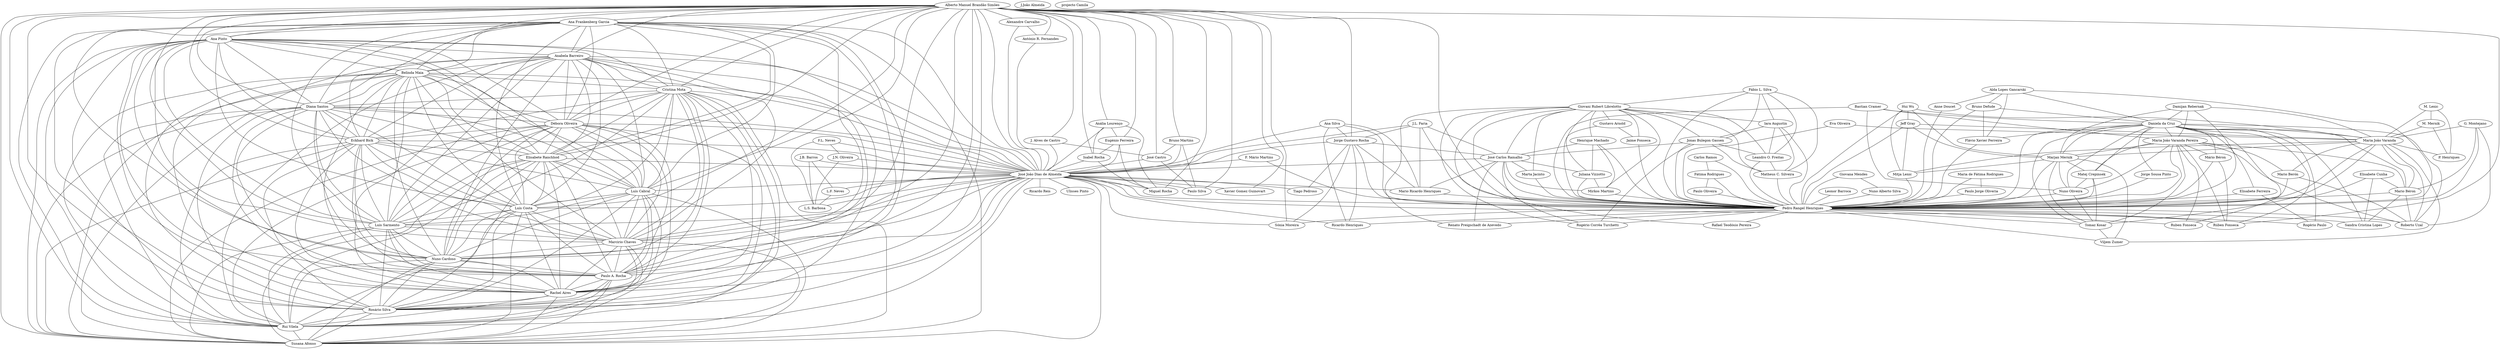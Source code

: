 digraph G{
"Alberto Manuel Brandão Simões"->{"Alexandre Carvalho","Ana Frankenberg Garcia","Ana Pinto","Anabela Barreiro","António R. Fernandes","Anália Lourenço","Belinda Maia","Bruno Martins","Cristina Mota","Diana Santos","Débora Oliveira","Eckhard Bick","Elisabete Ranchhod","Eugénio Ferreira","Isabel Rocha","J. Alves de Castro","Jorge Gustavo Rocha","José Castro","José João Dias de Almeida","Luís Cabral","Luís Costa","Luís Sarmento","Marcirio Chaves","Miguel Rocha","Nuno Cardoso","Paulo A. Rocha","Paulo Silva","Pedro Rangel Henriques","Rachel Aires","Rosário Silva","Rui Vilela","Rúben Fonseca","Susana Afonso","Sónia Moreira","Xavier Gomez Guinovart"}[arrowhead="none"]
"Alda Lopes Gancarski"->{"Anne Doucet","Bruno Defude","Daniela da Cruz","Flávio Xavier Ferreira","Pedro Rangel Henriques"}[arrowhead="none"]
"Alexandre Carvalho"->{"António R. Fernandes","José João Dias de Almeida"}[arrowhead="none"]
"Ana Frankenberg Garcia"->{"Ana Pinto","Anabela Barreiro","Belinda Maia","Cristina Mota","Diana Santos","Débora Oliveira","Eckhard Bick","Elisabete Ranchhod","José João Dias de Almeida","Luís Cabral","Luís Costa","Luís Sarmento","Marcirio Chaves","Nuno Cardoso","Paulo A. Rocha","Rachel Aires","Rosário Silva","Rui Vilela","Susana Afonso"}[arrowhead="none"]
"Ana Pinto"->{"Anabela Barreiro","Belinda Maia","Cristina Mota","Diana Santos","Débora Oliveira","Eckhard Bick","Elisabete Ranchhod","José João Dias de Almeida","Luís Cabral","Luís Costa","Luís Sarmento","Marcirio Chaves","Nuno Cardoso","Paulo A. Rocha","Rachel Aires","Rosário Silva","Rui Vilela","Susana Afonso"}[arrowhead="none"]
"Ana Silva"->{"Jorge Gustavo Rocha","José João Dias de Almeida","Mario Ricardo Henriques","Pedro Rangel Henriques","Ricardo Henriques"}[arrowhead="none"]
"Anabela Barreiro"->{"Belinda Maia","Cristina Mota","Diana Santos","Débora Oliveira","Eckhard Bick","Elisabete Ranchhod","José João Dias de Almeida","Luís Cabral","Luís Costa","Luís Sarmento","Marcirio Chaves","Nuno Cardoso","Paulo A. Rocha","Rachel Aires","Rosário Silva","Rui Vilela","Susana Afonso"}[arrowhead="none"]
"Anne Doucet"->{"Pedro Rangel Henriques"}[arrowhead="none"]
"António R. Fernandes"->{"José João Dias de Almeida"}[arrowhead="none"]
"Anália Lourenço"->{"Eugénio Ferreira","Isabel Rocha","José João Dias de Almeida","Miguel Rocha"}[arrowhead="none"]
"Bastian Cramer"->{"Daniela da Cruz","Maria João Varanda Pereira","Nuno Oliveira","Pedro Rangel Henriques"}[arrowhead="none"]
"Belinda Maia"->{"Cristina Mota","Diana Santos","Débora Oliveira","Eckhard Bick","Elisabete Ranchhod","José João Dias de Almeida","Luís Cabral","Luís Costa","Luís Sarmento","Marcirio Chaves","Nuno Cardoso","Paulo A. Rocha","Rachel Aires","Rosário Silva","Rui Vilela","Susana Afonso"}[arrowhead="none"]
"Bruno Defude"->{"Daniela da Cruz","Flávio Xavier Ferreira","Pedro Rangel Henriques"}[arrowhead="none"]
"Bruno Martins"->{"José Castro","José João Dias de Almeida","Paulo Silva"}[arrowhead="none"]
"Carlos Ramos"->{"Fátima Rodrigues","Pedro Rangel Henriques"}[arrowhead="none"]
"Cristina Mota"->{"Diana Santos","Débora Oliveira","Eckhard Bick","Elisabete Ranchhod","José João Dias de Almeida","Luís Cabral","Luís Costa","Luís Sarmento","Marcirio Chaves","Nuno Cardoso","Paulo A. Rocha","Rachel Aires","Rosário Silva","Rui Vilela","Susana Afonso"}[arrowhead="none"]
"Damijan Rebernak"->{"Daniela da Cruz","Maria João Varanda","Maria João Varanda Pereira","Marjan Mernik","Pedro Rangel Henriques"}[arrowhead="none"]
"Daniela da Cruz"->{"Elisabete Ferreira","Flávio Xavier Ferreira","Jorge Sousa Pinto","Maria João Varanda","Maria João Varanda Pereira","Mario Béron","Marjan Mernik","Matej Crepinsek","Mário Béron","Nuno Oliveira","Pedro Rangel Henriques","Roberto Uzal","Rogério Paulo","Ruben Fonseca","Rúben Fonseca","Sandra Cristina Lopes","Tomaz Kosar"}[arrowhead="none"]
"Diana Santos"->{"Débora Oliveira","Eckhard Bick","Elisabete Ranchhod","José João Dias de Almeida","Luís Cabral","Luís Costa","Luís Sarmento","Marcirio Chaves","Nuno Cardoso","Paulo A. Rocha","Rachel Aires","Rosário Silva","Rui Vilela","Susana Afonso"}[arrowhead="none"]
"Débora Oliveira"->{"Eckhard Bick","Elisabete Ranchhod","José João Dias de Almeida","Luís Cabral","Luís Costa","Luís Sarmento","Marcirio Chaves","Nuno Cardoso","Paulo A. Rocha","Rachel Aires","Rosário Silva","Rui Vilela","Susana Afonso"}[arrowhead="none"]
"Eckhard Bick"->{"Elisabete Ranchhod","José João Dias de Almeida","Luís Cabral","Luís Costa","Luís Sarmento","Marcirio Chaves","Nuno Cardoso","Paulo A. Rocha","Rachel Aires","Rosário Silva","Rui Vilela","Susana Afonso"}[arrowhead="none"]
"Elisabete Cunha"->{"Mario Béron","Pedro Rangel Henriques","Sandra Cristina Lopes"}[arrowhead="none"]
"Elisabete Ferreira"->{"Pedro Rangel Henriques","Rogério Paulo"}[arrowhead="none"]
"Elisabete Ranchhod"->{"José João Dias de Almeida","Luís Cabral","Luís Costa","Luís Sarmento","Marcirio Chaves","Nuno Cardoso","Paulo A. Rocha","Rachel Aires","Rosário Silva","Rui Vilela","Susana Afonso"}[arrowhead="none"]
"Eugénio Ferreira"->{"Isabel Rocha","José João Dias de Almeida","Miguel Rocha"}[arrowhead="none"]
"Eva Oliveira"->{"Maria João Varanda","Pedro Rangel Henriques"}[arrowhead="none"]
"F. Mário Martins"->{"José João Dias de Almeida","Pedro Rangel Henriques"}[arrowhead="none"]
"F.L. Neves"->{"J.N. Oliveira","José João Dias de Almeida","L.S. Barbosa"}[arrowhead="none"]
"Flávio Xavier Ferreira"->{"Pedro Rangel Henriques"}[arrowhead="none"]
"Fábio L. Silva"->{"Giovani Rubert Librelotto","Iara Augustin","Jonas Bulegon Gassen","Leandro O. Freitas","Matheus C. Silveira","Pedro Rangel Henriques"}[arrowhead="none"]
"Fátima Rodrigues"->{"Paulo Oliveira","Pedro Rangel Henriques"}[arrowhead="none"]
"G. Montejano"->{"Maria João Varanda","Mario Béron","Pedro Rangel Henriques","Roberto Uzal"}[arrowhead="none"]
"Giovana Mendes"->{"Nuno Alberto Silva","Pedro Rangel Henriques"}[arrowhead="none"]
"Giovani Rubert Librelotto"->{"Gustavo Arnold","Henrique Machado","Iara Augustin","Jaime Fonseca","Jonas Bulegon Gassen","José Carlos Ramalho","Juliana Vizzotto","Leandro O. Freitas","Marta Jacinto","Matheus C. Silveira","Mirkos Martins","Pedro Rangel Henriques","Rafael Teodósio Pereira","Renato Preigschadt de Azevedo","Rogério Corrêa Turchetti"}[arrowhead="none"]
"Gustavo Arnold"->{"Jaime Fonseca","Pedro Rangel Henriques"}[arrowhead="none"]
"Henrique Machado"->{"José Carlos Ramalho","Juliana Vizzotto","Mirkos Martins","Pedro Rangel Henriques"}[arrowhead="none"]
"Hui Wu"->{"Jeff Gray","Maria João Varanda","Marjan Mernik","Mitja Lenic","Pedro Rangel Henriques"}[arrowhead="none"]
"Iara Augustin"->{"Jonas Bulegon Gassen","Leandro O. Freitas","Matheus C. Silveira","Pedro Rangel Henriques"}[arrowhead="none"]
"Isabel Rocha"->{"José João Dias de Almeida","Miguel Rocha"}[arrowhead="none"]
"J. Alves de Castro"->{"José Castro","José João Dias de Almeida"}[arrowhead="none"]
"J.B. Barros"->{"José João Dias de Almeida","L.F. Neves","L.S. Barbosa"}[arrowhead="none"]
"J.João Almeida"->{}[arrowhead="none"]
"J.L. Faria"->{"Jorge Gustavo Rocha","José Carlos Ramalho","José João Dias de Almeida","Mario Ricardo Henriques","Pedro Rangel Henriques"}[arrowhead="none"]
"J.N. Oliveira"->{"José João Dias de Almeida","L.S. Barbosa"}[arrowhead="none"]
"Jaime Fonseca"->{"Pedro Rangel Henriques"}[arrowhead="none"]
"Jeff Gray"->{"Maria João Varanda","Marjan Mernik","Mitja Lenic","Pedro Rangel Henriques"}[arrowhead="none"]
"Jonas Bulegon Gassen"->{"José Carlos Ramalho","Leandro O. Freitas","Matheus C. Silveira","Pedro Rangel Henriques","Rogério Corrêa Turchetti"}[arrowhead="none"]
"Jorge Gustavo Rocha"->{"José Carlos Ramalho","José João Dias de Almeida","Mario Ricardo Henriques","Pedro Rangel Henriques","Ricardo Henriques","Sónia Moreira","Tiago Pedroso"}[arrowhead="none"]
"Jorge Sousa Pinto"->{"Pedro Rangel Henriques"}[arrowhead="none"]
"José Carlos Ramalho"->{"José João Dias de Almeida","Juliana Vizzotto","Mario Ricardo Henriques","Marta Jacinto","Mirkos Martins","Pedro Rangel Henriques","Renato Preigschadt de Azevedo","Rogério Corrêa Turchetti"}[arrowhead="none"]
"José Castro"->{"José João Dias de Almeida","Paulo Silva"}[arrowhead="none"]
"José João Dias de Almeida"->{"L.F. Neves","L.S. Barbosa","Luís Cabral","Luís Costa","Luís Sarmento","Marcirio Chaves","Mario Ricardo Henriques","Miguel Rocha","Nuno Cardoso","Paulo A. Rocha","Paulo Silva","Pedro Rangel Henriques","Rachel Aires","Ricardo Henriques","Ricardo Reis","Rosário Silva","Rui Vilela","Rúben Fonseca","Susana Afonso","Sónia Moreira","Tiago Pedroso","Ulisses Pinto","Xavier Gomez Guinovart"}[arrowhead="none"]
"Juliana Vizzotto"->{"Mirkos Martins","Pedro Rangel Henriques"}[arrowhead="none"]
"L.F. Neves"->{"L.S. Barbosa"}[arrowhead="none"]
"L.S. Barbosa"->{}[arrowhead="none"]
"Leandro O. Freitas"->{"Matheus C. Silveira","Pedro Rangel Henriques"}[arrowhead="none"]
"Leonor Barroca"->{"Pedro Rangel Henriques"}[arrowhead="none"]
"Luís Cabral"->{"Luís Costa","Luís Sarmento","Marcirio Chaves","Nuno Cardoso","Paulo A. Rocha","Rachel Aires","Rosário Silva","Rui Vilela","Susana Afonso"}[arrowhead="none"]
"Luís Costa"->{"Luís Sarmento","Marcirio Chaves","Nuno Cardoso","Paulo A. Rocha","Rachel Aires","Rosário Silva","Rui Vilela","Susana Afonso"}[arrowhead="none"]
"Luís Sarmento"->{"Marcirio Chaves","Nuno Cardoso","Paulo A. Rocha","Rachel Aires","Rosário Silva","Rui Vilela","Susana Afonso"}[arrowhead="none"]
"M. Lenic"->{"M. Mernik","Maria João Varanda","P. Henriques"}[arrowhead="none"]
"M. Mernik"->{"Maria João Varanda","P. Henriques"}[arrowhead="none"]
"Marcirio Chaves"->{"Nuno Cardoso","Paulo A. Rocha","Rachel Aires","Rosário Silva","Rui Vilela","Susana Afonso"}[arrowhead="none"]
"Maria João Varanda"->{"Mario Berón","Mario Béron","Marjan Mernik","Mitja Lenic","P. Henriques","Pedro Rangel Henriques","Roberto Uzal","Tomaz Kosar","Viljem Zumer"}[arrowhead="none"]
"Maria João Varanda Pereira"->{"Mario Berón","Mario Béron","Marjan Mernik","Matej Crepinsek","Mário Béron","Nuno Oliveira","Pedro Rangel Henriques","Roberto Uzal","Ruben Fonseca","Rúben Fonseca","Tomaz Kosar"}[arrowhead="none"]
"Maria de Fátima Rodrigues"->{"Paulo Jorge Oliveria","Pedro Rangel Henriques"}[arrowhead="none"]
"Mario Berón"->{"Pedro Rangel Henriques","Roberto Uzal"}[arrowhead="none"]
"Mario Béron"->{"Pedro Rangel Henriques","Roberto Uzal","Sandra Cristina Lopes"}[arrowhead="none"]
"Mario Ricardo Henriques"->{"Pedro Rangel Henriques"}[arrowhead="none"]
"Marjan Mernik"->{"Matej Crepinsek","Mitja Lenic","Nuno Oliveira","Pedro Rangel Henriques","Tomaz Kosar","Viljem Zumer"}[arrowhead="none"]
"Marta Jacinto"->{"Pedro Rangel Henriques"}[arrowhead="none"]
"Matej Crepinsek"->{"Nuno Oliveira","Pedro Rangel Henriques","Tomaz Kosar"}[arrowhead="none"]
"Matheus C. Silveira"->{"Pedro Rangel Henriques"}[arrowhead="none"]
"Miguel Rocha"->{}[arrowhead="none"]
"Mirkos Martins"->{"Pedro Rangel Henriques"}[arrowhead="none"]
"Mitja Lenic"->{"Pedro Rangel Henriques"}[arrowhead="none"]
"Mário Béron"->{"Pedro Rangel Henriques","Rúben Fonseca"}[arrowhead="none"]
"Nuno Alberto Silva"->{"Pedro Rangel Henriques"}[arrowhead="none"]
"Nuno Cardoso"->{"Paulo A. Rocha","Rachel Aires","Rosário Silva","Rui Vilela","Susana Afonso"}[arrowhead="none"]
"Nuno Oliveira"->{"Pedro Rangel Henriques","Tomaz Kosar"}[arrowhead="none"]
"P. Henriques"->{}[arrowhead="none"]
"Paulo A. Rocha"->{"Rachel Aires","Rosário Silva","Rui Vilela","Susana Afonso"}[arrowhead="none"]
"Paulo Jorge Oliveria"->{"Pedro Rangel Henriques"}[arrowhead="none"]
"Paulo Oliveira"->{"Pedro Rangel Henriques"}[arrowhead="none"]
"Paulo Silva"->{}[arrowhead="none"]
"Pedro Rangel Henriques"->{"Rafael Teodósio Pereira","Renato Preigschadt de Azevedo","Ricardo Henriques","Roberto Uzal","Rogério Corrêa Turchetti","Rogério Paulo","Ruben Fonseca","Rúben Fonseca","Sandra Cristina Lopes","Sónia Moreira","Tomaz Kosar","Viljem Zumer"}[arrowhead="none"]
"Rachel Aires"->{"Rosário Silva","Rui Vilela","Susana Afonso"}[arrowhead="none"]
"Rafael Teodósio Pereira"->{}[arrowhead="none"]
"Renato Preigschadt de Azevedo"->{}[arrowhead="none"]
"Ricardo Henriques"->{}[arrowhead="none"]
"Ricardo Reis"->{}[arrowhead="none"]
"Roberto Uzal"->{}[arrowhead="none"]
"Rogério Corrêa Turchetti"->{}[arrowhead="none"]
"Rogério Paulo"->{}[arrowhead="none"]
"Rosário Silva"->{"Rui Vilela","Susana Afonso"}[arrowhead="none"]
"Ruben Fonseca"->{}[arrowhead="none"]
"Rui Vilela"->{"Susana Afonso"}[arrowhead="none"]
"Rúben Fonseca"->{}[arrowhead="none"]
"Sandra Cristina Lopes"->{}[arrowhead="none"]
"Susana Afonso"->{}[arrowhead="none"]
"Sónia Moreira"->{}[arrowhead="none"]
"Tiago Pedroso"->{}[arrowhead="none"]
"Tomaz Kosar"->{"Viljem Zumer"}[arrowhead="none"]
"Ulisses Pinto"->{}[arrowhead="none"]
"Viljem Zumer"->{}[arrowhead="none"]
"Xavier Gomez Guinovart"->{}[arrowhead="none"]
"projecto Camila"->{}[arrowhead="none"]
}
